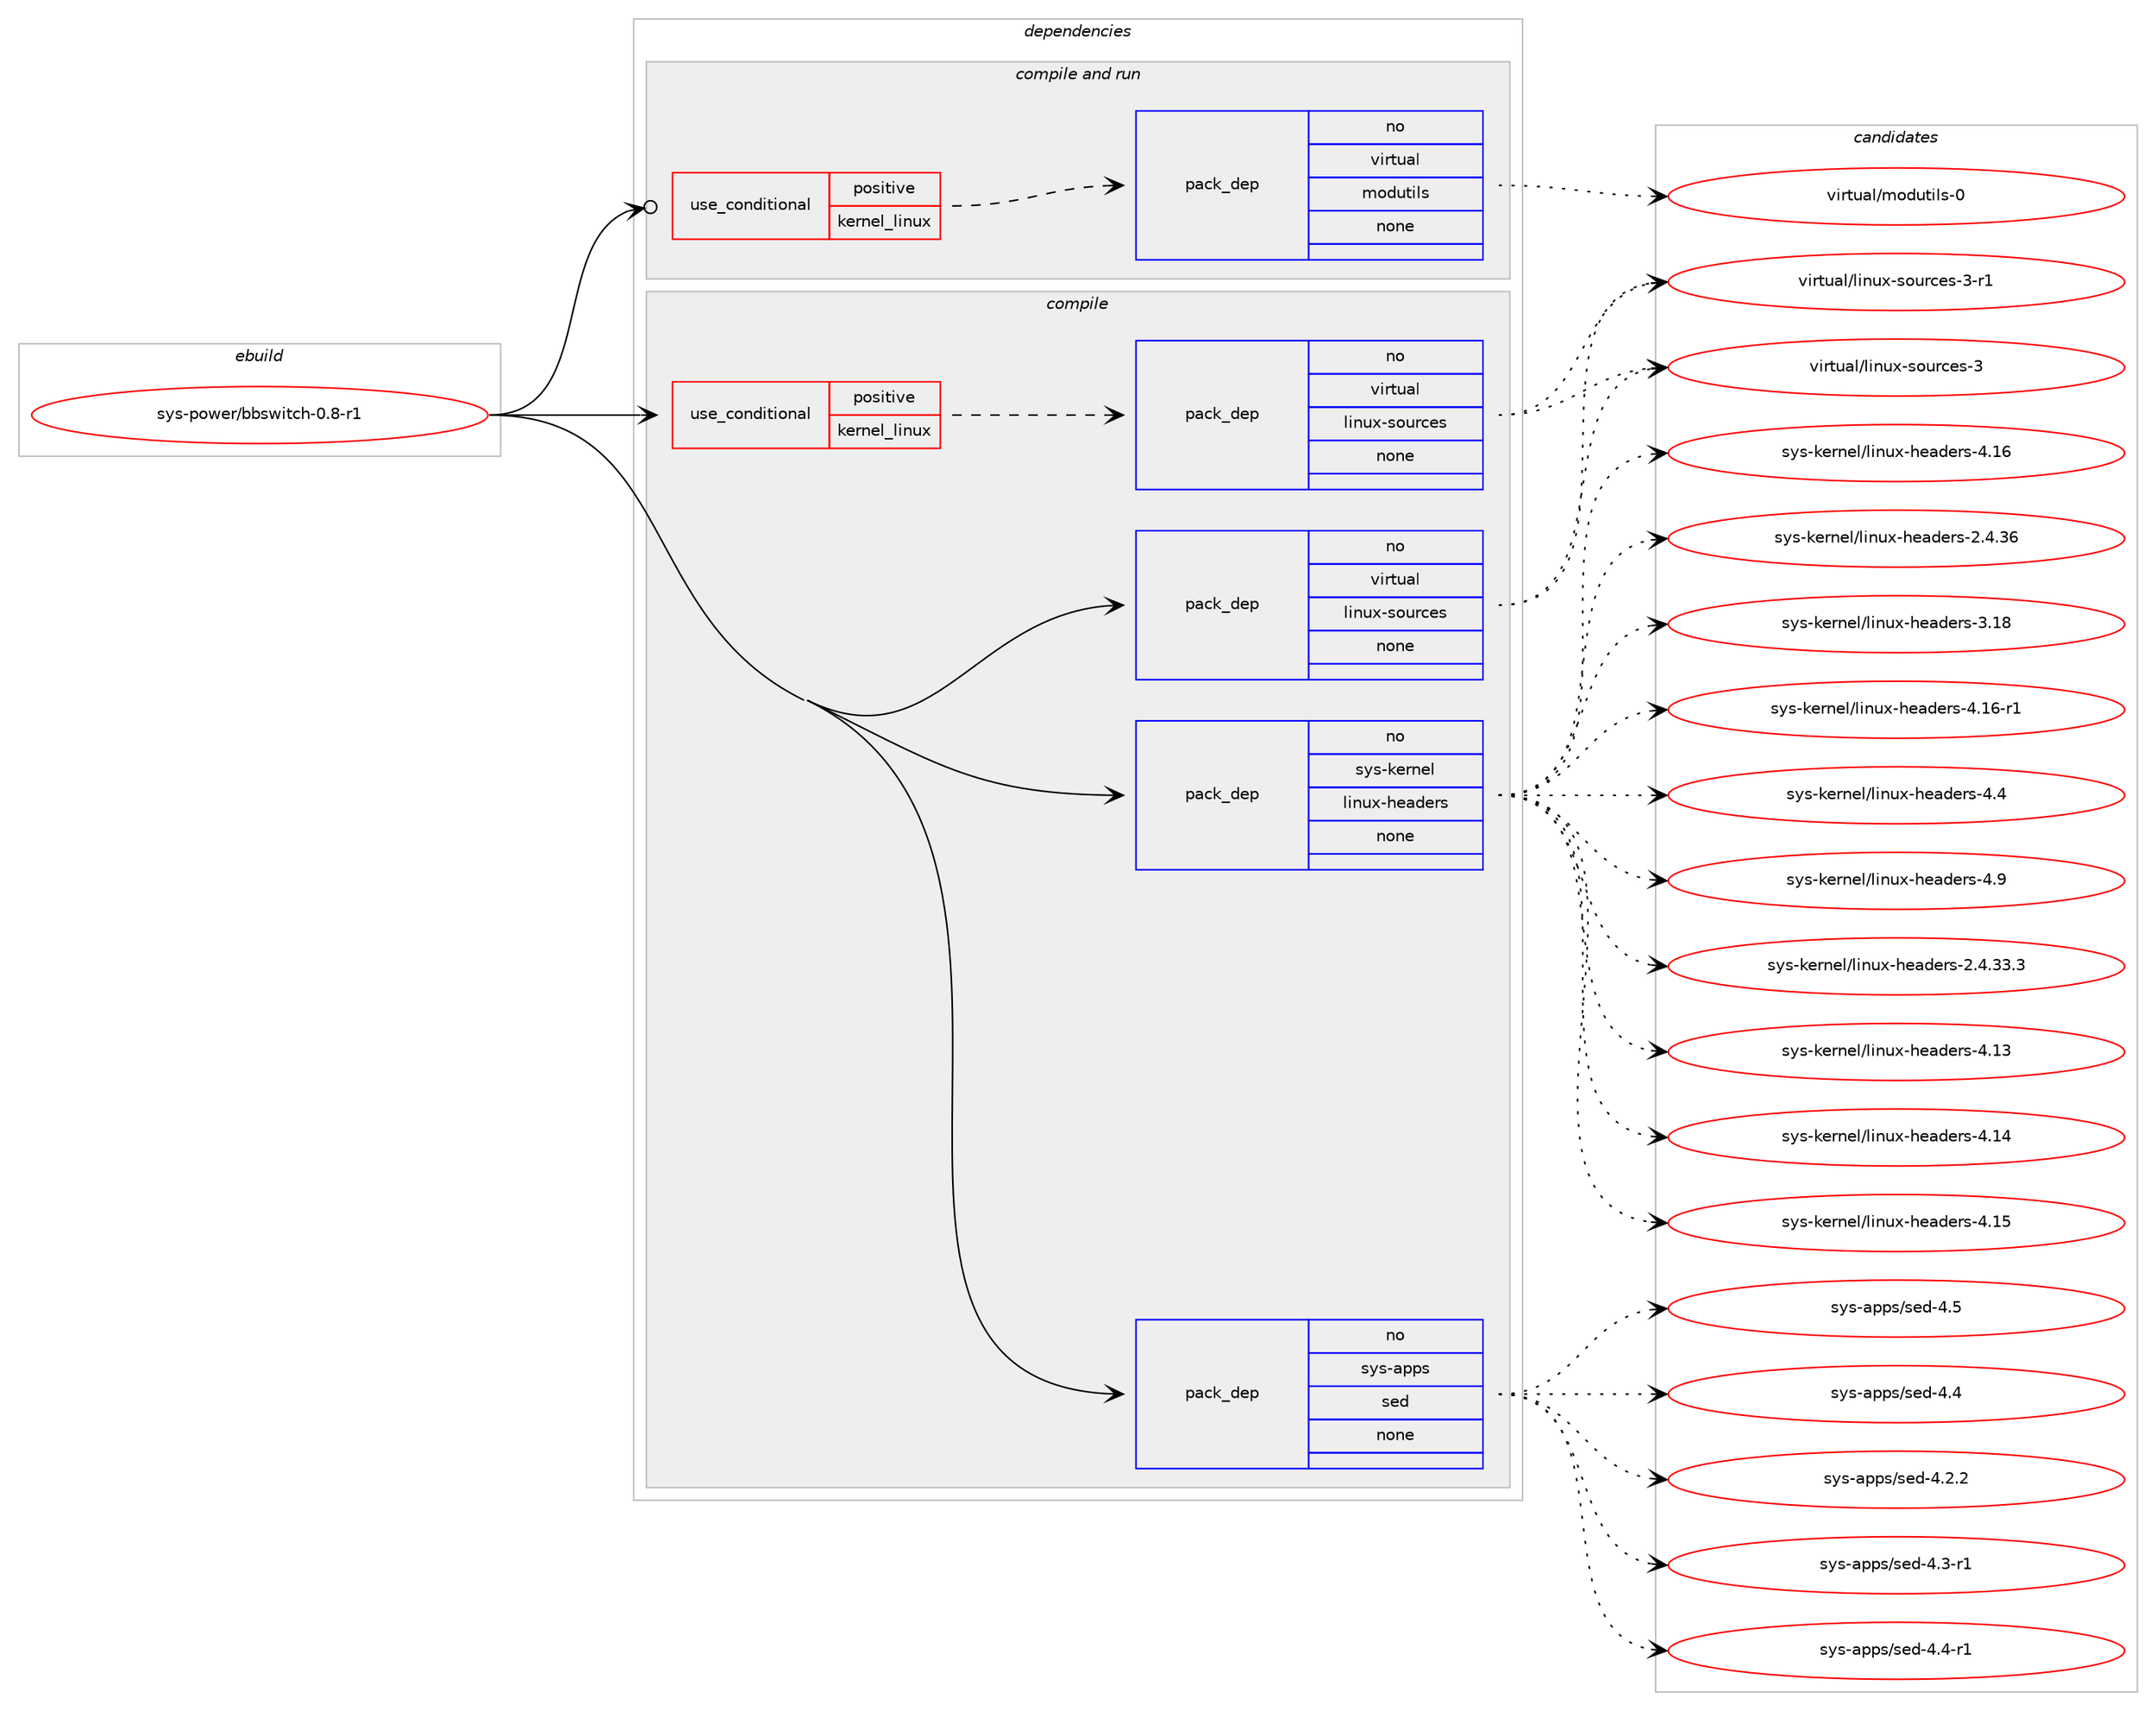 digraph prolog {

# *************
# Graph options
# *************

newrank=true;
concentrate=true;
compound=true;
graph [rankdir=LR,fontname=Helvetica,fontsize=10,ranksep=1.5];#, ranksep=2.5, nodesep=0.2];
edge  [arrowhead=vee];
node  [fontname=Helvetica,fontsize=10];

# **********
# The ebuild
# **********

subgraph cluster_leftcol {
color=gray;
rank=same;
label=<<i>ebuild</i>>;
id [label="sys-power/bbswitch-0.8-r1", color=red, width=4, href="../sys-power/bbswitch-0.8-r1.svg"];
}

# ****************
# The dependencies
# ****************

subgraph cluster_midcol {
color=gray;
label=<<i>dependencies</i>>;
subgraph cluster_compile {
fillcolor="#eeeeee";
style=filled;
label=<<i>compile</i>>;
subgraph cond536 {
dependency6452 [label=<<TABLE BORDER="0" CELLBORDER="1" CELLSPACING="0" CELLPADDING="4"><TR><TD ROWSPAN="3" CELLPADDING="10">use_conditional</TD></TR><TR><TD>positive</TD></TR><TR><TD>kernel_linux</TD></TR></TABLE>>, shape=none, color=red];
subgraph pack5865 {
dependency6453 [label=<<TABLE BORDER="0" CELLBORDER="1" CELLSPACING="0" CELLPADDING="4" WIDTH="220"><TR><TD ROWSPAN="6" CELLPADDING="30">pack_dep</TD></TR><TR><TD WIDTH="110">no</TD></TR><TR><TD>virtual</TD></TR><TR><TD>linux-sources</TD></TR><TR><TD>none</TD></TR><TR><TD></TD></TR></TABLE>>, shape=none, color=blue];
}
dependency6452:e -> dependency6453:w [weight=20,style="dashed",arrowhead="vee"];
}
id:e -> dependency6452:w [weight=20,style="solid",arrowhead="vee"];
subgraph pack5866 {
dependency6454 [label=<<TABLE BORDER="0" CELLBORDER="1" CELLSPACING="0" CELLPADDING="4" WIDTH="220"><TR><TD ROWSPAN="6" CELLPADDING="30">pack_dep</TD></TR><TR><TD WIDTH="110">no</TD></TR><TR><TD>sys-apps</TD></TR><TR><TD>sed</TD></TR><TR><TD>none</TD></TR><TR><TD></TD></TR></TABLE>>, shape=none, color=blue];
}
id:e -> dependency6454:w [weight=20,style="solid",arrowhead="vee"];
subgraph pack5867 {
dependency6455 [label=<<TABLE BORDER="0" CELLBORDER="1" CELLSPACING="0" CELLPADDING="4" WIDTH="220"><TR><TD ROWSPAN="6" CELLPADDING="30">pack_dep</TD></TR><TR><TD WIDTH="110">no</TD></TR><TR><TD>sys-kernel</TD></TR><TR><TD>linux-headers</TD></TR><TR><TD>none</TD></TR><TR><TD></TD></TR></TABLE>>, shape=none, color=blue];
}
id:e -> dependency6455:w [weight=20,style="solid",arrowhead="vee"];
subgraph pack5868 {
dependency6456 [label=<<TABLE BORDER="0" CELLBORDER="1" CELLSPACING="0" CELLPADDING="4" WIDTH="220"><TR><TD ROWSPAN="6" CELLPADDING="30">pack_dep</TD></TR><TR><TD WIDTH="110">no</TD></TR><TR><TD>virtual</TD></TR><TR><TD>linux-sources</TD></TR><TR><TD>none</TD></TR><TR><TD></TD></TR></TABLE>>, shape=none, color=blue];
}
id:e -> dependency6456:w [weight=20,style="solid",arrowhead="vee"];
}
subgraph cluster_compileandrun {
fillcolor="#eeeeee";
style=filled;
label=<<i>compile and run</i>>;
subgraph cond537 {
dependency6457 [label=<<TABLE BORDER="0" CELLBORDER="1" CELLSPACING="0" CELLPADDING="4"><TR><TD ROWSPAN="3" CELLPADDING="10">use_conditional</TD></TR><TR><TD>positive</TD></TR><TR><TD>kernel_linux</TD></TR></TABLE>>, shape=none, color=red];
subgraph pack5869 {
dependency6458 [label=<<TABLE BORDER="0" CELLBORDER="1" CELLSPACING="0" CELLPADDING="4" WIDTH="220"><TR><TD ROWSPAN="6" CELLPADDING="30">pack_dep</TD></TR><TR><TD WIDTH="110">no</TD></TR><TR><TD>virtual</TD></TR><TR><TD>modutils</TD></TR><TR><TD>none</TD></TR><TR><TD></TD></TR></TABLE>>, shape=none, color=blue];
}
dependency6457:e -> dependency6458:w [weight=20,style="dashed",arrowhead="vee"];
}
id:e -> dependency6457:w [weight=20,style="solid",arrowhead="odotvee"];
}
subgraph cluster_run {
fillcolor="#eeeeee";
style=filled;
label=<<i>run</i>>;
}
}

# **************
# The candidates
# **************

subgraph cluster_choices {
rank=same;
color=gray;
label=<<i>candidates</i>>;

subgraph choice5865 {
color=black;
nodesep=1;
choice118105114116117971084710810511011712045115111117114991011154551 [label="virtual/linux-sources-3", color=red, width=4,href="../virtual/linux-sources-3.svg"];
choice1181051141161179710847108105110117120451151111171149910111545514511449 [label="virtual/linux-sources-3-r1", color=red, width=4,href="../virtual/linux-sources-3-r1.svg"];
dependency6453:e -> choice118105114116117971084710810511011712045115111117114991011154551:w [style=dotted,weight="100"];
dependency6453:e -> choice1181051141161179710847108105110117120451151111171149910111545514511449:w [style=dotted,weight="100"];
}
subgraph choice5866 {
color=black;
nodesep=1;
choice11512111545971121121154711510110045524652 [label="sys-apps/sed-4.4", color=red, width=4,href="../sys-apps/sed-4.4.svg"];
choice115121115459711211211547115101100455246504650 [label="sys-apps/sed-4.2.2", color=red, width=4,href="../sys-apps/sed-4.2.2.svg"];
choice115121115459711211211547115101100455246514511449 [label="sys-apps/sed-4.3-r1", color=red, width=4,href="../sys-apps/sed-4.3-r1.svg"];
choice115121115459711211211547115101100455246524511449 [label="sys-apps/sed-4.4-r1", color=red, width=4,href="../sys-apps/sed-4.4-r1.svg"];
choice11512111545971121121154711510110045524653 [label="sys-apps/sed-4.5", color=red, width=4,href="../sys-apps/sed-4.5.svg"];
dependency6454:e -> choice11512111545971121121154711510110045524652:w [style=dotted,weight="100"];
dependency6454:e -> choice115121115459711211211547115101100455246504650:w [style=dotted,weight="100"];
dependency6454:e -> choice115121115459711211211547115101100455246514511449:w [style=dotted,weight="100"];
dependency6454:e -> choice115121115459711211211547115101100455246524511449:w [style=dotted,weight="100"];
dependency6454:e -> choice11512111545971121121154711510110045524653:w [style=dotted,weight="100"];
}
subgraph choice5867 {
color=black;
nodesep=1;
choice11512111545107101114110101108471081051101171204510410197100101114115455046524651514651 [label="sys-kernel/linux-headers-2.4.33.3", color=red, width=4,href="../sys-kernel/linux-headers-2.4.33.3.svg"];
choice1151211154510710111411010110847108105110117120451041019710010111411545504652465154 [label="sys-kernel/linux-headers-2.4.36", color=red, width=4,href="../sys-kernel/linux-headers-2.4.36.svg"];
choice115121115451071011141101011084710810511011712045104101971001011141154551464956 [label="sys-kernel/linux-headers-3.18", color=red, width=4,href="../sys-kernel/linux-headers-3.18.svg"];
choice115121115451071011141101011084710810511011712045104101971001011141154552464951 [label="sys-kernel/linux-headers-4.13", color=red, width=4,href="../sys-kernel/linux-headers-4.13.svg"];
choice115121115451071011141101011084710810511011712045104101971001011141154552464952 [label="sys-kernel/linux-headers-4.14", color=red, width=4,href="../sys-kernel/linux-headers-4.14.svg"];
choice115121115451071011141101011084710810511011712045104101971001011141154552464953 [label="sys-kernel/linux-headers-4.15", color=red, width=4,href="../sys-kernel/linux-headers-4.15.svg"];
choice115121115451071011141101011084710810511011712045104101971001011141154552464954 [label="sys-kernel/linux-headers-4.16", color=red, width=4,href="../sys-kernel/linux-headers-4.16.svg"];
choice1151211154510710111411010110847108105110117120451041019710010111411545524649544511449 [label="sys-kernel/linux-headers-4.16-r1", color=red, width=4,href="../sys-kernel/linux-headers-4.16-r1.svg"];
choice1151211154510710111411010110847108105110117120451041019710010111411545524652 [label="sys-kernel/linux-headers-4.4", color=red, width=4,href="../sys-kernel/linux-headers-4.4.svg"];
choice1151211154510710111411010110847108105110117120451041019710010111411545524657 [label="sys-kernel/linux-headers-4.9", color=red, width=4,href="../sys-kernel/linux-headers-4.9.svg"];
dependency6455:e -> choice11512111545107101114110101108471081051101171204510410197100101114115455046524651514651:w [style=dotted,weight="100"];
dependency6455:e -> choice1151211154510710111411010110847108105110117120451041019710010111411545504652465154:w [style=dotted,weight="100"];
dependency6455:e -> choice115121115451071011141101011084710810511011712045104101971001011141154551464956:w [style=dotted,weight="100"];
dependency6455:e -> choice115121115451071011141101011084710810511011712045104101971001011141154552464951:w [style=dotted,weight="100"];
dependency6455:e -> choice115121115451071011141101011084710810511011712045104101971001011141154552464952:w [style=dotted,weight="100"];
dependency6455:e -> choice115121115451071011141101011084710810511011712045104101971001011141154552464953:w [style=dotted,weight="100"];
dependency6455:e -> choice115121115451071011141101011084710810511011712045104101971001011141154552464954:w [style=dotted,weight="100"];
dependency6455:e -> choice1151211154510710111411010110847108105110117120451041019710010111411545524649544511449:w [style=dotted,weight="100"];
dependency6455:e -> choice1151211154510710111411010110847108105110117120451041019710010111411545524652:w [style=dotted,weight="100"];
dependency6455:e -> choice1151211154510710111411010110847108105110117120451041019710010111411545524657:w [style=dotted,weight="100"];
}
subgraph choice5868 {
color=black;
nodesep=1;
choice118105114116117971084710810511011712045115111117114991011154551 [label="virtual/linux-sources-3", color=red, width=4,href="../virtual/linux-sources-3.svg"];
choice1181051141161179710847108105110117120451151111171149910111545514511449 [label="virtual/linux-sources-3-r1", color=red, width=4,href="../virtual/linux-sources-3-r1.svg"];
dependency6456:e -> choice118105114116117971084710810511011712045115111117114991011154551:w [style=dotted,weight="100"];
dependency6456:e -> choice1181051141161179710847108105110117120451151111171149910111545514511449:w [style=dotted,weight="100"];
}
subgraph choice5869 {
color=black;
nodesep=1;
choice11810511411611797108471091111001171161051081154548 [label="virtual/modutils-0", color=red, width=4,href="../virtual/modutils-0.svg"];
dependency6458:e -> choice11810511411611797108471091111001171161051081154548:w [style=dotted,weight="100"];
}
}

}
